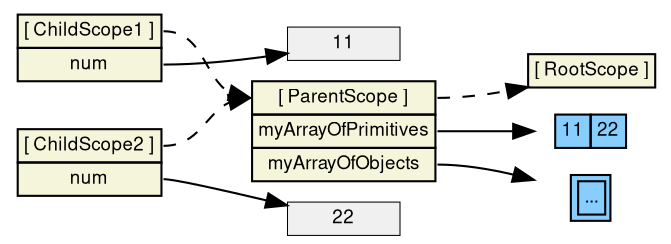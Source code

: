 digraph d {
	rankdir=LR
	nodesep=0.1
	node [fontname="Helvetica,Sans", fontsize=9, penwidth=0.5, margin="0.05, 0.04", height="0.2" ]

  /* scopes */
  node [shape=plaintext];
  root [label=<<table bgcolor="beige" border="0" cellborder="1" cellpadding="2" cellspacing="0">
  <tr><td port="proto">[ RootScope ]</td></tr></table>>]
  parent [label=<<table bgcolor="beige" border="0" cellborder="1" cellpadding="2" cellspacing="0">
  <tr><td port="proto">[ ParentScope ]</td></tr>
  <tr><td port="myArrayOfPrimitives">myArrayOfPrimitives</td></tr>
  <tr><td port="myArrayOfObjects">myArrayOfObjects</td></tr>
  </table>>]
  child1 [label=<<table bgcolor="beige" border="0" cellborder="1" cellpadding="2" cellspacing="0">
  <tr><td port="proto">[ ChildScope1 ]</td></tr>
  <tr><td port="num">num</td></tr>
  </table>>]
  child2 [label=<<table bgcolor="beige" border="0" cellborder="1" cellpadding="2" cellspacing="0">
  <tr><td port="proto">[ ChildScope2 ]</td></tr>
  <tr><td port="num">num</td></tr>
  </table>>]

  /* objects */
  myArrayOfPrimitives [label=<<table bgcolor="skyblue1" border="0" cellborder="1" cellpadding="2" cellspacing="0">
  <tr><td>11</td><td>22</td></tr></table>>]
  myArrayOfObjects [label=<<table bgcolor="skyblue1" border="1" cellborder="1" cellpadding="2" cellspacing="2">
  <tr><td>...</td></tr></table>>]

  /* literals */
  node [fillcolor=gray94, shape=box, style=filled]
  num11 [label="11"]
  num22 [label="22"]
  
  /* references */
  parent:proto -> root:proto [style = dashed]
  child1:proto -> parent:proto [style = dashed]
    child1:num -> num11
  child2:proto -> parent:proto [style = dashed]
    child2:num -> num22
  parent:myArrayOfPrimitives -> myArrayOfPrimitives
  parent:myArrayOfObjects -> myArrayOfObjects
}
